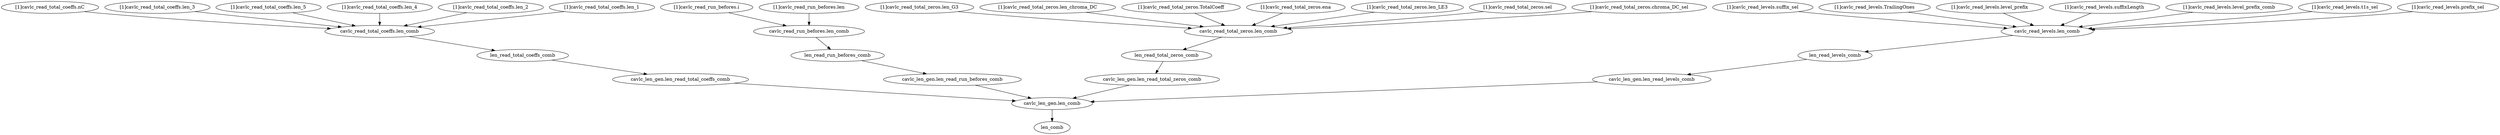 strict digraph "" {
	"[1]cavlc_read_levels.suffix_sel"	 [complexity=9,
		importance=0.415399215343,
		rank=0.0461554683714];
	"cavlc_read_levels.len_comb"	 [complexity=2,
		importance=0.0458375925118,
		rank=0.0229187962559];
	"[1]cavlc_read_levels.suffix_sel" -> "cavlc_read_levels.len_comb";
	"[1]cavlc_read_levels.TrailingOnes"	 [complexity=4,
		importance=0.0500812466377,
		rank=0.0125203116594];
	"[1]cavlc_read_levels.TrailingOnes" -> "cavlc_read_levels.len_comb";
	"[1]cavlc_read_levels.level_prefix"	 [complexity=9,
		importance=0.41650861457,
		rank=0.0462787349522];
	"[1]cavlc_read_levels.level_prefix" -> "cavlc_read_levels.len_comb";
	len_read_total_coeffs_comb	 [complexity=2,
		importance=0.0394343969592,
		rank=0.0197171984796];
	"cavlc_len_gen.len_read_total_coeffs_comb"	 [complexity=2,
		importance=0.0316511807211,
		rank=0.0158255903606];
	len_read_total_coeffs_comb -> "cavlc_len_gen.len_read_total_coeffs_comb";
	"[1]cavlc_read_total_zeros.len_G3"	 [complexity=4,
		importance=0.0512169864733,
		rank=0.0128042466183];
	"cavlc_read_total_zeros.len_comb"	 [complexity=2,
		importance=0.0475974325454,
		rank=0.0237987162727];
	"[1]cavlc_read_total_zeros.len_G3" -> "cavlc_read_total_zeros.len_comb";
	"[1]cavlc_read_levels.suffixLength"	 [complexity=7,
		importance=0.240367858052,
		rank=0.0343382654359];
	"[1]cavlc_read_levels.suffixLength" -> "cavlc_read_levels.len_comb";
	"[1]cavlc_read_levels.level_prefix_comb"	 [complexity=4,
		importance=0.0502787859472,
		rank=0.0125696964868];
	"[1]cavlc_read_levels.level_prefix_comb" -> "cavlc_read_levels.len_comb";
	"cavlc_len_gen.len_read_levels_comb"	 [complexity=2,
		importance=0.0311146172421,
		rank=0.0155573086211];
	"cavlc_len_gen.len_comb"	 [complexity=0,
		importance=0.0250530843097,
		rank=0.0];
	"cavlc_len_gen.len_read_levels_comb" -> "cavlc_len_gen.len_comb";
	"[1]cavlc_read_levels.t1s_sel"	 [complexity=3,
		importance=0.277886437807,
		rank=0.0926288126024];
	"[1]cavlc_read_levels.t1s_sel" -> "cavlc_read_levels.len_comb";
	"[1]cavlc_read_levels.prefix_sel"	 [complexity=3,
		importance=0.232048845295,
		rank=0.0773496150985];
	"[1]cavlc_read_levels.prefix_sel" -> "cavlc_read_levels.len_comb";
	len_read_run_befores_comb	 [complexity=2,
		importance=0.0359106090788,
		rank=0.0179553045394];
	"cavlc_len_gen.len_read_run_befores_comb"	 [complexity=2,
		importance=0.0304755436713,
		rank=0.0152377718356];
	len_read_run_befores_comb -> "cavlc_len_gen.len_read_run_befores_comb";
	"[1]cavlc_read_total_zeros.len_chroma_DC"	 [complexity=4,
		importance=0.0515505415152,
		rank=0.0128876353788];
	"[1]cavlc_read_total_zeros.len_chroma_DC" -> "cavlc_read_total_zeros.len_comb";
	len_read_total_zeros_comb	 [complexity=2,
		importance=0.0385807884519,
		rank=0.019290394226];
	"cavlc_len_gen.len_read_total_zeros_comb"	 [complexity=2,
		importance=0.0313663766596,
		rank=0.0156831883298];
	len_read_total_zeros_comb -> "cavlc_len_gen.len_read_total_zeros_comb";
	"cavlc_len_gen.len_read_total_zeros_comb" -> "cavlc_len_gen.len_comb";
	"[1]cavlc_read_total_coeffs.nC"	 [complexity=7,
		importance=0.895988988891,
		rank=0.127998426984];
	"cavlc_read_total_coeffs.len_comb"	 [complexity=2,
		importance=0.0495892783566,
		rank=0.0247946391783];
	"[1]cavlc_read_total_coeffs.nC" -> "cavlc_read_total_coeffs.len_comb";
	"[1]cavlc_read_total_coeffs.len_3"	 [complexity=4,
		importance=0.0525714444043,
		rank=0.0131428611011];
	"[1]cavlc_read_total_coeffs.len_3" -> "cavlc_read_total_coeffs.len_comb";
	"cavlc_len_gen.len_read_run_befores_comb" -> "cavlc_len_gen.len_comb";
	"cavlc_read_total_zeros.len_comb" -> len_read_total_zeros_comb;
	"[1]cavlc_read_total_zeros.TotalCoeff"	 [complexity=5,
		importance=0.146523258564,
		rank=0.0293046517127];
	"[1]cavlc_read_total_zeros.TotalCoeff" -> "cavlc_read_total_zeros.len_comb";
	"[1]cavlc_read_run_befores.i"	 [complexity=3,
		importance=0.086215591431,
		rank=0.028738530477];
	"cavlc_read_run_befores.len_comb"	 [complexity=2,
		importance=0.0413663277768,
		rank=0.0206831638884];
	"[1]cavlc_read_run_befores.i" -> "cavlc_read_run_befores.len_comb";
	"[1]cavlc_read_total_zeros.ena"	 [complexity=10,
		importance=0.431353029016,
		rank=0.0431353029016];
	"[1]cavlc_read_total_zeros.ena" -> "cavlc_read_total_zeros.len_comb";
	len_comb	 [complexity=0,
		importance=0.0101507300312,
		rank=0.0];
	"cavlc_len_gen.len_comb" -> len_comb;
	"cavlc_len_gen.len_read_total_coeffs_comb" -> "cavlc_len_gen.len_comb";
	len_read_levels_comb	 [complexity=2,
		importance=0.0378262058976,
		rank=0.0189131029488];
	"cavlc_read_levels.len_comb" -> len_read_levels_comb;
	"[1]cavlc_read_total_zeros.len_LE3"	 [complexity=4,
		importance=0.0507724731602,
		rank=0.01269311829];
	"[1]cavlc_read_total_zeros.len_LE3" -> "cavlc_read_total_zeros.len_comb";
	"[1]cavlc_read_total_zeros.sel"	 [complexity=10,
		importance=0.431237775645,
		rank=0.0431237775645];
	"[1]cavlc_read_total_zeros.sel" -> "cavlc_read_total_zeros.len_comb";
	"[1]cavlc_read_total_zeros.chroma_DC_sel"	 [complexity=5,
		importance=0.193771708654,
		rank=0.0387543417307];
	"[1]cavlc_read_total_zeros.chroma_DC_sel" -> "cavlc_read_total_zeros.len_comb";
	"cavlc_read_run_befores.len_comb" -> len_read_run_befores_comb;
	"[1]cavlc_read_run_befores.len"	 [complexity=4,
		importance=0.0467239749534,
		rank=0.0116809937383];
	"[1]cavlc_read_run_befores.len" -> "cavlc_read_run_befores.len_comb";
	"cavlc_read_total_coeffs.len_comb" -> len_read_total_coeffs_comb;
	"[1]cavlc_read_total_coeffs.len_5"	 [complexity=4,
		importance=0.0522948528871,
		rank=0.0130737132218];
	"[1]cavlc_read_total_coeffs.len_5" -> "cavlc_read_total_coeffs.len_comb";
	"[1]cavlc_read_total_coeffs.len_4"	 [complexity=4,
		importance=0.0522948528871,
		rank=0.0130737132218];
	"[1]cavlc_read_total_coeffs.len_4" -> "cavlc_read_total_coeffs.len_comb";
	"[1]cavlc_read_total_coeffs.len_2"	 [complexity=4,
		importance=0.0524945222439,
		rank=0.013123630561];
	"[1]cavlc_read_total_coeffs.len_2" -> "cavlc_read_total_coeffs.len_comb";
	"[1]cavlc_read_total_coeffs.len_1"	 [complexity=4,
		importance=0.0523435500247,
		rank=0.0130858875062];
	"[1]cavlc_read_total_coeffs.len_1" -> "cavlc_read_total_coeffs.len_comb";
	len_read_levels_comb -> "cavlc_len_gen.len_read_levels_comb";
}
